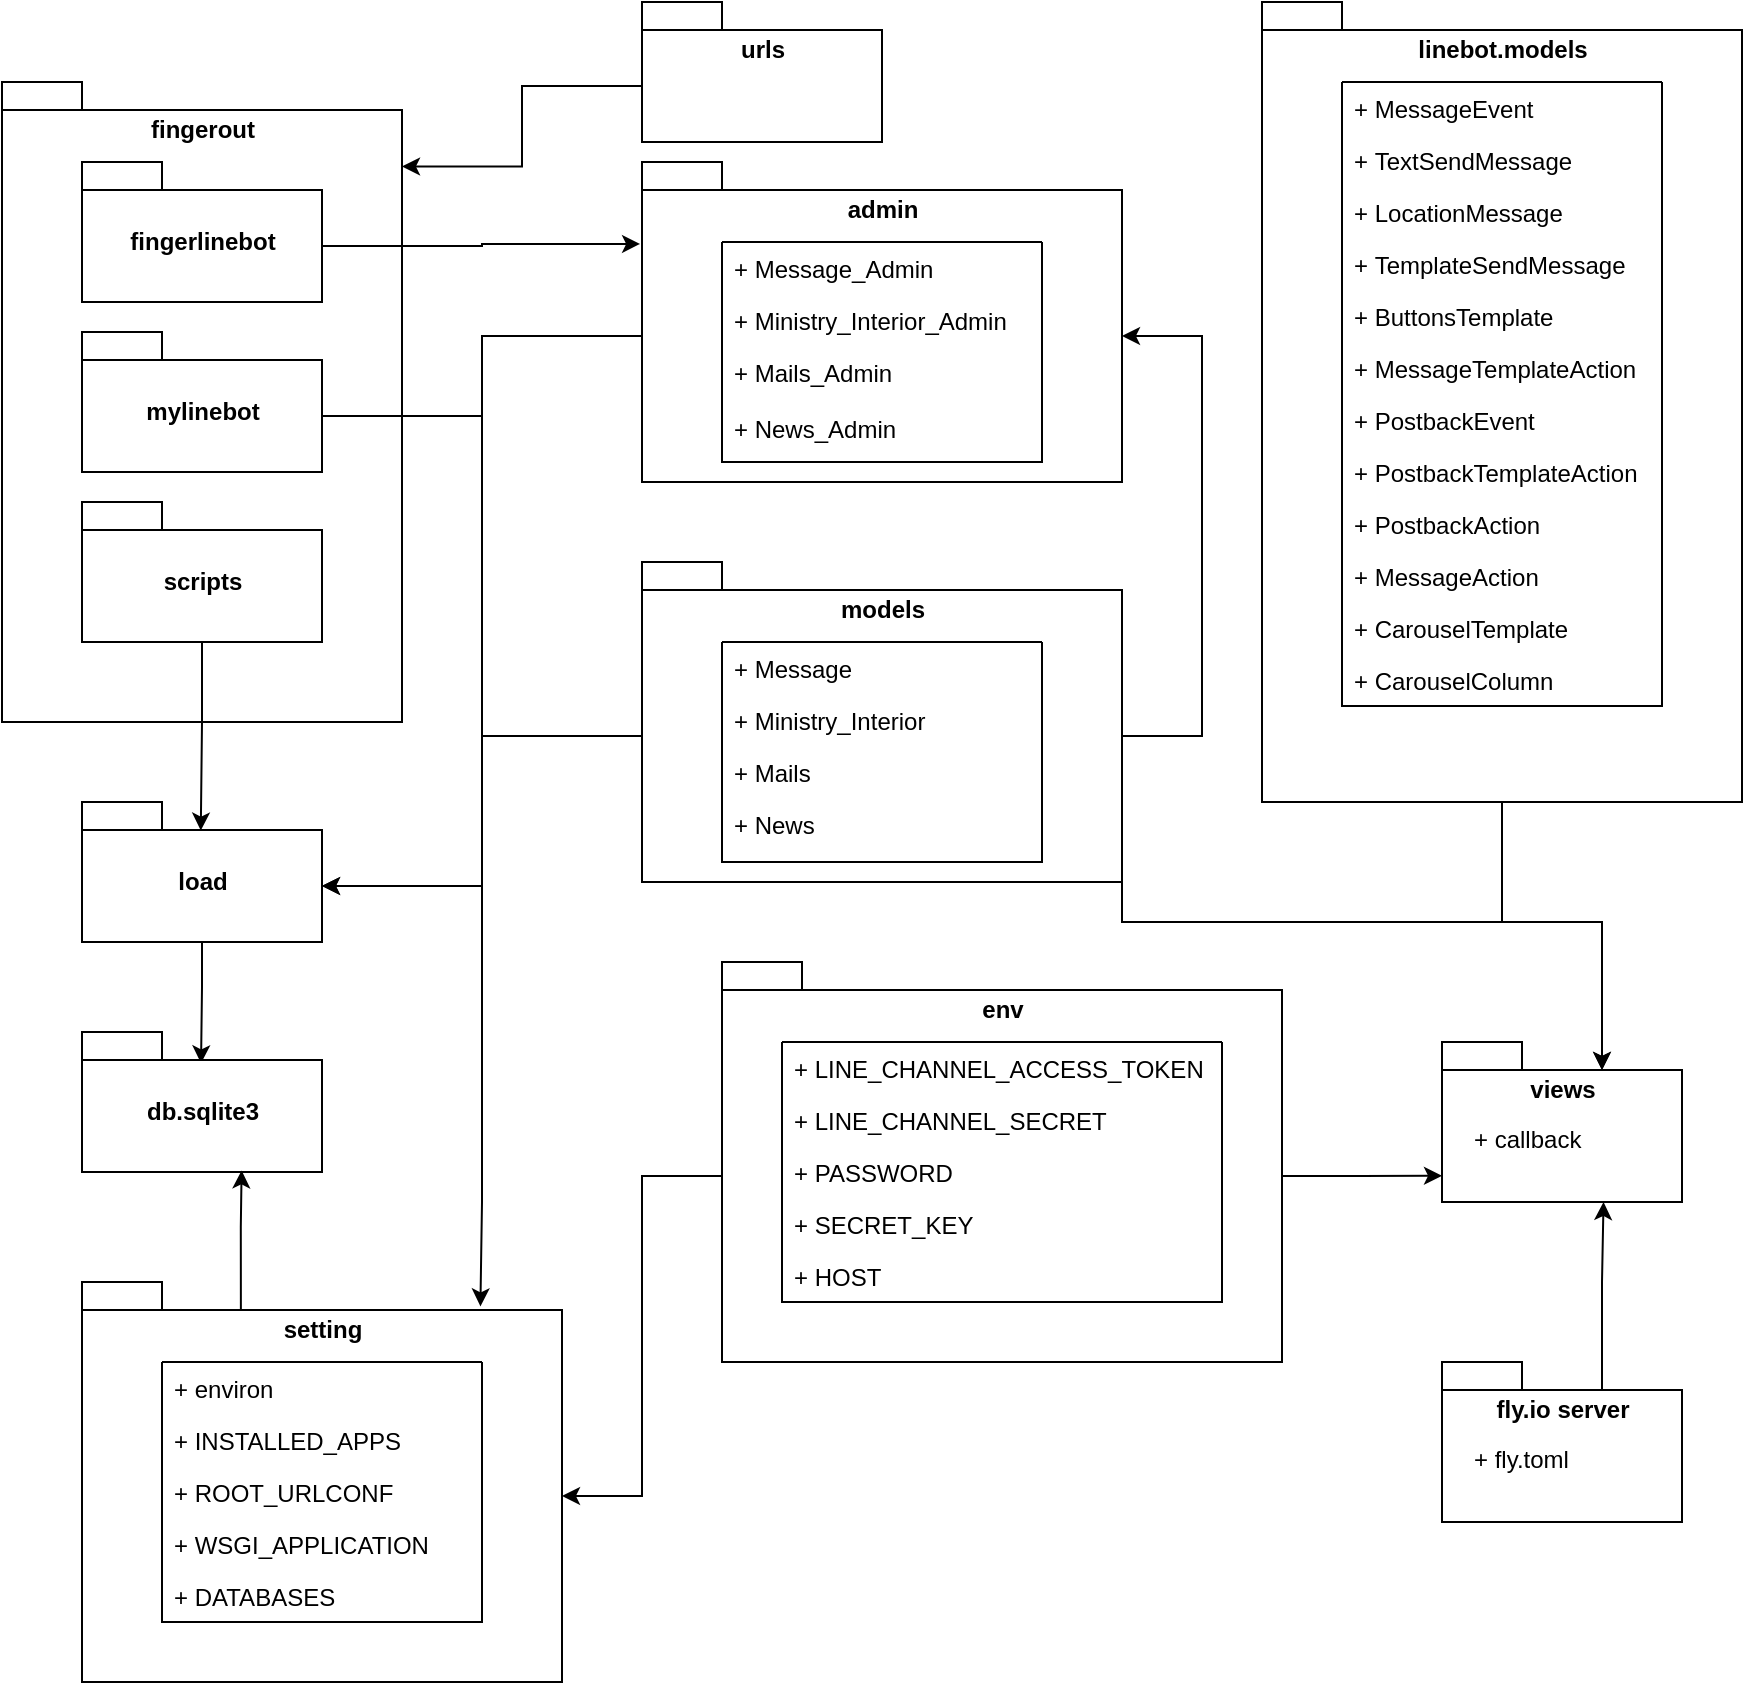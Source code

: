 <mxfile version="20.8.16" type="device"><diagram name="第 1 页" id="o8_8q3RGLIcS-zMnCqL8"><mxGraphModel dx="1727" dy="1010" grid="1" gridSize="10" guides="1" tooltips="1" connect="1" arrows="1" fold="1" page="1" pageScale="1" pageWidth="827" pageHeight="1169" math="0" shadow="0"><root><mxCell id="0"/><mxCell id="1" parent="0"/><mxCell id="ow9BjDyIOEUb10SPN5hb-1" value="fingerout" style="shape=folder;fontStyle=1;spacingTop=10;tabWidth=40;tabHeight=14;tabPosition=left;html=1;verticalAlign=top;align=center;" parent="1" vertex="1"><mxGeometry x="40" y="40" width="200" height="320" as="geometry"/></mxCell><mxCell id="ow9BjDyIOEUb10SPN5hb-17" style="edgeStyle=orthogonalEdgeStyle;rounded=0;orthogonalLoop=1;jettySize=auto;html=1;exitX=0;exitY=0;exitDx=120;exitDy=42;exitPerimeter=0;entryX=-0.004;entryY=0.256;entryDx=0;entryDy=0;entryPerimeter=0;" parent="1" source="ow9BjDyIOEUb10SPN5hb-3" target="ow9BjDyIOEUb10SPN5hb-16" edge="1"><mxGeometry relative="1" as="geometry"/></mxCell><mxCell id="ow9BjDyIOEUb10SPN5hb-3" value="fingerlinebot" style="shape=folder;fontStyle=1;spacingTop=10;tabWidth=40;tabHeight=14;tabPosition=left;html=1;verticalAlign=middle;" parent="1" vertex="1"><mxGeometry x="80" y="80" width="120" height="70" as="geometry"/></mxCell><mxCell id="MQAZoKuwyWe2zM3xqAxJ-31" style="edgeStyle=orthogonalEdgeStyle;rounded=0;orthogonalLoop=1;jettySize=auto;html=1;exitX=0;exitY=0;exitDx=120;exitDy=42;exitPerimeter=0;entryX=0.83;entryY=0.061;entryDx=0;entryDy=0;entryPerimeter=0;" edge="1" parent="1" source="ow9BjDyIOEUb10SPN5hb-10" target="MQAZoKuwyWe2zM3xqAxJ-1"><mxGeometry relative="1" as="geometry"><mxPoint x="280" y="600" as="targetPoint"/><Array as="points"><mxPoint x="280" y="207"/><mxPoint x="280" y="600"/></Array></mxGeometry></mxCell><mxCell id="ow9BjDyIOEUb10SPN5hb-10" value="mylinebot" style="shape=folder;fontStyle=1;spacingTop=10;tabWidth=40;tabHeight=14;tabPosition=left;html=1;verticalAlign=middle;" parent="1" vertex="1"><mxGeometry x="80" y="165" width="120" height="70" as="geometry"/></mxCell><mxCell id="ow9BjDyIOEUb10SPN5hb-75" style="edgeStyle=orthogonalEdgeStyle;rounded=0;orthogonalLoop=1;jettySize=auto;html=1;exitX=0.5;exitY=1;exitDx=0;exitDy=0;exitPerimeter=0;entryX=0.495;entryY=0.204;entryDx=0;entryDy=0;entryPerimeter=0;" parent="1" source="ow9BjDyIOEUb10SPN5hb-11" target="ow9BjDyIOEUb10SPN5hb-73" edge="1"><mxGeometry relative="1" as="geometry"/></mxCell><mxCell id="ow9BjDyIOEUb10SPN5hb-11" value="scripts" style="shape=folder;fontStyle=1;spacingTop=10;tabWidth=40;tabHeight=14;tabPosition=left;html=1;verticalAlign=middle;" parent="1" vertex="1"><mxGeometry x="80" y="250" width="120" height="70" as="geometry"/></mxCell><mxCell id="MQAZoKuwyWe2zM3xqAxJ-52" style="edgeStyle=orthogonalEdgeStyle;rounded=0;orthogonalLoop=1;jettySize=auto;html=1;exitX=0;exitY=0;exitDx=0;exitDy=87;exitPerimeter=0;entryX=0;entryY=0;entryDx=120;entryDy=42;entryPerimeter=0;" edge="1" parent="1" source="ow9BjDyIOEUb10SPN5hb-16" target="ow9BjDyIOEUb10SPN5hb-73"><mxGeometry relative="1" as="geometry"/></mxCell><mxCell id="ow9BjDyIOEUb10SPN5hb-16" value="admin" style="shape=folder;fontStyle=1;spacingTop=10;tabWidth=40;tabHeight=14;tabPosition=left;html=1;verticalAlign=top;align=center;" parent="1" vertex="1"><mxGeometry x="360" y="80" width="240" height="160" as="geometry"/></mxCell><mxCell id="ow9BjDyIOEUb10SPN5hb-21" value="" style="swimlane;fontStyle=0;childLayout=stackLayout;horizontal=1;startSize=0;fillColor=none;horizontalStack=0;resizeParent=1;resizeParentMax=0;resizeLast=0;collapsible=1;marginBottom=0;" parent="1" vertex="1"><mxGeometry x="400" y="120" width="160" height="110" as="geometry"/></mxCell><mxCell id="ow9BjDyIOEUb10SPN5hb-22" value="+ Message_Admin" style="text;strokeColor=none;fillColor=none;align=left;verticalAlign=top;spacingLeft=4;spacingRight=4;overflow=hidden;rotatable=0;points=[[0,0.5],[1,0.5]];portConstraint=eastwest;" parent="ow9BjDyIOEUb10SPN5hb-21" vertex="1"><mxGeometry width="160" height="26" as="geometry"/></mxCell><mxCell id="ow9BjDyIOEUb10SPN5hb-23" value="+ Ministry_Interior_Admin" style="text;strokeColor=none;fillColor=none;align=left;verticalAlign=top;spacingLeft=4;spacingRight=4;overflow=hidden;rotatable=0;points=[[0,0.5],[1,0.5]];portConstraint=eastwest;" parent="ow9BjDyIOEUb10SPN5hb-21" vertex="1"><mxGeometry y="26" width="160" height="26" as="geometry"/></mxCell><mxCell id="ow9BjDyIOEUb10SPN5hb-26" value="+ Mails_Admin" style="text;strokeColor=none;fillColor=none;align=left;verticalAlign=top;spacingLeft=4;spacingRight=4;overflow=hidden;rotatable=0;points=[[0,0.5],[1,0.5]];portConstraint=eastwest;" parent="ow9BjDyIOEUb10SPN5hb-21" vertex="1"><mxGeometry y="52" width="160" height="28" as="geometry"/></mxCell><mxCell id="ow9BjDyIOEUb10SPN5hb-24" value="+ News_Admin" style="text;strokeColor=none;fillColor=none;align=left;verticalAlign=top;spacingLeft=4;spacingRight=4;overflow=hidden;rotatable=0;points=[[0,0.5],[1,0.5]];portConstraint=eastwest;" parent="ow9BjDyIOEUb10SPN5hb-21" vertex="1"><mxGeometry y="80" width="160" height="30" as="geometry"/></mxCell><mxCell id="MQAZoKuwyWe2zM3xqAxJ-53" style="edgeStyle=orthogonalEdgeStyle;rounded=0;orthogonalLoop=1;jettySize=auto;html=1;exitX=0;exitY=0;exitDx=0;exitDy=87;exitPerimeter=0;entryX=0;entryY=0;entryDx=120;entryDy=42;entryPerimeter=0;" edge="1" parent="1" source="ow9BjDyIOEUb10SPN5hb-28" target="ow9BjDyIOEUb10SPN5hb-73"><mxGeometry relative="1" as="geometry"><mxPoint x="200" y="440" as="targetPoint"/></mxGeometry></mxCell><mxCell id="MQAZoKuwyWe2zM3xqAxJ-55" style="edgeStyle=orthogonalEdgeStyle;rounded=0;orthogonalLoop=1;jettySize=auto;html=1;exitX=0;exitY=0;exitDx=240;exitDy=87;exitPerimeter=0;entryX=0;entryY=0;entryDx=240;entryDy=87;entryPerimeter=0;" edge="1" parent="1" source="ow9BjDyIOEUb10SPN5hb-28" target="ow9BjDyIOEUb10SPN5hb-16"><mxGeometry relative="1" as="geometry"><Array as="points"><mxPoint x="640" y="367"/><mxPoint x="640" y="167"/></Array></mxGeometry></mxCell><mxCell id="MQAZoKuwyWe2zM3xqAxJ-63" style="edgeStyle=orthogonalEdgeStyle;rounded=0;orthogonalLoop=1;jettySize=auto;html=1;exitX=0;exitY=0;exitDx=240.0;exitDy=160;exitPerimeter=0;entryX=0;entryY=0;entryDx=80;entryDy=14;entryPerimeter=0;" edge="1" parent="1" source="ow9BjDyIOEUb10SPN5hb-28" target="ow9BjDyIOEUb10SPN5hb-37"><mxGeometry relative="1" as="geometry"><Array as="points"><mxPoint x="600" y="460"/><mxPoint x="840" y="460"/></Array></mxGeometry></mxCell><mxCell id="ow9BjDyIOEUb10SPN5hb-28" value="models" style="shape=folder;fontStyle=1;spacingTop=10;tabWidth=40;tabHeight=14;tabPosition=left;html=1;verticalAlign=top;align=center;" parent="1" vertex="1"><mxGeometry x="360" y="280" width="240" height="160" as="geometry"/></mxCell><mxCell id="ow9BjDyIOEUb10SPN5hb-29" value="" style="swimlane;fontStyle=0;childLayout=stackLayout;horizontal=1;startSize=0;fillColor=none;horizontalStack=0;resizeParent=1;resizeParentMax=0;resizeLast=0;collapsible=1;marginBottom=0;" parent="1" vertex="1"><mxGeometry x="400" y="320" width="160" height="110" as="geometry"/></mxCell><mxCell id="ow9BjDyIOEUb10SPN5hb-30" value="+ Message" style="text;strokeColor=none;fillColor=none;align=left;verticalAlign=top;spacingLeft=4;spacingRight=4;overflow=hidden;rotatable=0;points=[[0,0.5],[1,0.5]];portConstraint=eastwest;" parent="ow9BjDyIOEUb10SPN5hb-29" vertex="1"><mxGeometry width="160" height="26" as="geometry"/></mxCell><mxCell id="ow9BjDyIOEUb10SPN5hb-31" value="+ Ministry_Interior" style="text;strokeColor=none;fillColor=none;align=left;verticalAlign=top;spacingLeft=4;spacingRight=4;overflow=hidden;rotatable=0;points=[[0,0.5],[1,0.5]];portConstraint=eastwest;" parent="ow9BjDyIOEUb10SPN5hb-29" vertex="1"><mxGeometry y="26" width="160" height="26" as="geometry"/></mxCell><mxCell id="ow9BjDyIOEUb10SPN5hb-32" value="+ Mails" style="text;strokeColor=none;fillColor=none;align=left;verticalAlign=top;spacingLeft=4;spacingRight=4;overflow=hidden;rotatable=0;points=[[0,0.5],[1,0.5]];portConstraint=eastwest;" parent="ow9BjDyIOEUb10SPN5hb-29" vertex="1"><mxGeometry y="52" width="160" height="26" as="geometry"/></mxCell><mxCell id="ow9BjDyIOEUb10SPN5hb-33" value="+ News" style="text;strokeColor=none;fillColor=none;align=left;verticalAlign=top;spacingLeft=4;spacingRight=4;overflow=hidden;rotatable=0;points=[[0,0.5],[1,0.5]];portConstraint=eastwest;" parent="ow9BjDyIOEUb10SPN5hb-29" vertex="1"><mxGeometry y="78" width="160" height="32" as="geometry"/></mxCell><mxCell id="ow9BjDyIOEUb10SPN5hb-37" value="views" style="shape=folder;fontStyle=1;spacingTop=10;tabWidth=40;tabHeight=14;tabPosition=left;html=1;verticalAlign=top;align=center;" parent="1" vertex="1"><mxGeometry x="760" y="520" width="120" height="80" as="geometry"/></mxCell><mxCell id="MQAZoKuwyWe2zM3xqAxJ-64" style="edgeStyle=orthogonalEdgeStyle;rounded=0;orthogonalLoop=1;jettySize=auto;html=1;exitX=0.5;exitY=1;exitDx=0;exitDy=0;exitPerimeter=0;entryX=0;entryY=0;entryDx=80;entryDy=14;entryPerimeter=0;" edge="1" parent="1" source="ow9BjDyIOEUb10SPN5hb-44" target="ow9BjDyIOEUb10SPN5hb-37"><mxGeometry relative="1" as="geometry"/></mxCell><mxCell id="ow9BjDyIOEUb10SPN5hb-44" value="linebot.models" style="shape=folder;fontStyle=1;spacingTop=10;tabWidth=40;tabHeight=14;tabPosition=left;html=1;verticalAlign=top;align=center;" parent="1" vertex="1"><mxGeometry x="670" width="240" height="400" as="geometry"/></mxCell><mxCell id="ow9BjDyIOEUb10SPN5hb-46" value="" style="swimlane;fontStyle=0;childLayout=stackLayout;horizontal=1;startSize=0;fillColor=none;horizontalStack=0;resizeParent=1;resizeParentMax=0;resizeLast=0;collapsible=1;marginBottom=0;" parent="1" vertex="1"><mxGeometry x="710" y="40" width="160" height="312" as="geometry"/></mxCell><mxCell id="ow9BjDyIOEUb10SPN5hb-47" value="+ MessageEvent" style="text;strokeColor=none;fillColor=none;align=left;verticalAlign=top;spacingLeft=4;spacingRight=4;overflow=hidden;rotatable=0;points=[[0,0.5],[1,0.5]];portConstraint=eastwest;" parent="ow9BjDyIOEUb10SPN5hb-46" vertex="1"><mxGeometry width="160" height="26" as="geometry"/></mxCell><mxCell id="ow9BjDyIOEUb10SPN5hb-48" value="+ TextSendMessage" style="text;strokeColor=none;fillColor=none;align=left;verticalAlign=top;spacingLeft=4;spacingRight=4;overflow=hidden;rotatable=0;points=[[0,0.5],[1,0.5]];portConstraint=eastwest;" parent="ow9BjDyIOEUb10SPN5hb-46" vertex="1"><mxGeometry y="26" width="160" height="26" as="geometry"/></mxCell><mxCell id="ow9BjDyIOEUb10SPN5hb-49" value="+ LocationMessage" style="text;strokeColor=none;fillColor=none;align=left;verticalAlign=top;spacingLeft=4;spacingRight=4;overflow=hidden;rotatable=0;points=[[0,0.5],[1,0.5]];portConstraint=eastwest;" parent="ow9BjDyIOEUb10SPN5hb-46" vertex="1"><mxGeometry y="52" width="160" height="26" as="geometry"/></mxCell><mxCell id="ow9BjDyIOEUb10SPN5hb-56" value="+ TemplateSendMessage" style="text;strokeColor=none;fillColor=none;align=left;verticalAlign=top;spacingLeft=4;spacingRight=4;overflow=hidden;rotatable=0;points=[[0,0.5],[1,0.5]];portConstraint=eastwest;" parent="ow9BjDyIOEUb10SPN5hb-46" vertex="1"><mxGeometry y="78" width="160" height="26" as="geometry"/></mxCell><mxCell id="ow9BjDyIOEUb10SPN5hb-60" value="+ ButtonsTemplate" style="text;strokeColor=none;fillColor=none;align=left;verticalAlign=top;spacingLeft=4;spacingRight=4;overflow=hidden;rotatable=0;points=[[0,0.5],[1,0.5]];portConstraint=eastwest;" parent="ow9BjDyIOEUb10SPN5hb-46" vertex="1"><mxGeometry y="104" width="160" height="26" as="geometry"/></mxCell><mxCell id="ow9BjDyIOEUb10SPN5hb-61" value="+ MessageTemplateAction" style="text;strokeColor=none;fillColor=none;align=left;verticalAlign=top;spacingLeft=4;spacingRight=4;overflow=hidden;rotatable=0;points=[[0,0.5],[1,0.5]];portConstraint=eastwest;" parent="ow9BjDyIOEUb10SPN5hb-46" vertex="1"><mxGeometry y="130" width="160" height="26" as="geometry"/></mxCell><mxCell id="ow9BjDyIOEUb10SPN5hb-59" value="+ PostbackEvent" style="text;strokeColor=none;fillColor=none;align=left;verticalAlign=top;spacingLeft=4;spacingRight=4;overflow=hidden;rotatable=0;points=[[0,0.5],[1,0.5]];portConstraint=eastwest;" parent="ow9BjDyIOEUb10SPN5hb-46" vertex="1"><mxGeometry y="156" width="160" height="26" as="geometry"/></mxCell><mxCell id="ow9BjDyIOEUb10SPN5hb-58" value="+ PostbackTemplateAction" style="text;strokeColor=none;fillColor=none;align=left;verticalAlign=top;spacingLeft=4;spacingRight=4;overflow=hidden;rotatable=0;points=[[0,0.5],[1,0.5]];portConstraint=eastwest;" parent="ow9BjDyIOEUb10SPN5hb-46" vertex="1"><mxGeometry y="182" width="160" height="26" as="geometry"/></mxCell><mxCell id="ow9BjDyIOEUb10SPN5hb-57" value="+ PostbackAction" style="text;strokeColor=none;fillColor=none;align=left;verticalAlign=top;spacingLeft=4;spacingRight=4;overflow=hidden;rotatable=0;points=[[0,0.5],[1,0.5]];portConstraint=eastwest;" parent="ow9BjDyIOEUb10SPN5hb-46" vertex="1"><mxGeometry y="208" width="160" height="26" as="geometry"/></mxCell><mxCell id="ow9BjDyIOEUb10SPN5hb-62" value="+ MessageAction" style="text;strokeColor=none;fillColor=none;align=left;verticalAlign=top;spacingLeft=4;spacingRight=4;overflow=hidden;rotatable=0;points=[[0,0.5],[1,0.5]];portConstraint=eastwest;" parent="ow9BjDyIOEUb10SPN5hb-46" vertex="1"><mxGeometry y="234" width="160" height="26" as="geometry"/></mxCell><mxCell id="ow9BjDyIOEUb10SPN5hb-65" value="+ CarouselTemplate" style="text;strokeColor=none;fillColor=none;align=left;verticalAlign=top;spacingLeft=4;spacingRight=4;overflow=hidden;rotatable=0;points=[[0,0.5],[1,0.5]];portConstraint=eastwest;" parent="ow9BjDyIOEUb10SPN5hb-46" vertex="1"><mxGeometry y="260" width="160" height="26" as="geometry"/></mxCell><mxCell id="ow9BjDyIOEUb10SPN5hb-63" value="+ CarouselColumn" style="text;strokeColor=none;fillColor=none;align=left;verticalAlign=top;spacingLeft=4;spacingRight=4;overflow=hidden;rotatable=0;points=[[0,0.5],[1,0.5]];portConstraint=eastwest;" parent="ow9BjDyIOEUb10SPN5hb-46" vertex="1"><mxGeometry y="286" width="160" height="26" as="geometry"/></mxCell><mxCell id="MQAZoKuwyWe2zM3xqAxJ-5" style="edgeStyle=orthogonalEdgeStyle;rounded=0;orthogonalLoop=1;jettySize=auto;html=1;exitX=0.5;exitY=1;exitDx=0;exitDy=0;exitPerimeter=0;entryX=0.496;entryY=0.224;entryDx=0;entryDy=0;entryPerimeter=0;" edge="1" parent="1" source="ow9BjDyIOEUb10SPN5hb-73" target="MQAZoKuwyWe2zM3xqAxJ-4"><mxGeometry relative="1" as="geometry"><mxPoint x="140" y="520" as="targetPoint"/></mxGeometry></mxCell><mxCell id="ow9BjDyIOEUb10SPN5hb-73" value="load" style="shape=folder;fontStyle=1;spacingTop=10;tabWidth=40;tabHeight=14;tabPosition=left;html=1;" parent="1" vertex="1"><mxGeometry x="80" y="400" width="120" height="70" as="geometry"/></mxCell><mxCell id="MQAZoKuwyWe2zM3xqAxJ-1" value="setting" style="shape=folder;fontStyle=1;spacingTop=10;tabWidth=40;tabHeight=14;tabPosition=left;html=1;verticalAlign=top;" vertex="1" parent="1"><mxGeometry x="80" y="640" width="240" height="200" as="geometry"/></mxCell><mxCell id="MQAZoKuwyWe2zM3xqAxJ-4" value="db.sqlite3" style="shape=folder;fontStyle=1;spacingTop=10;tabWidth=40;tabHeight=14;tabPosition=left;html=1;" vertex="1" parent="1"><mxGeometry x="80" y="515" width="120" height="70" as="geometry"/></mxCell><mxCell id="MQAZoKuwyWe2zM3xqAxJ-7" value="" style="swimlane;fontStyle=0;childLayout=stackLayout;horizontal=1;startSize=0;fillColor=none;horizontalStack=0;resizeParent=1;resizeParentMax=0;resizeLast=0;collapsible=1;marginBottom=0;" vertex="1" parent="1"><mxGeometry x="120" y="680" width="160" height="130" as="geometry"/></mxCell><mxCell id="MQAZoKuwyWe2zM3xqAxJ-8" value="+ environ" style="text;strokeColor=none;fillColor=none;align=left;verticalAlign=top;spacingLeft=4;spacingRight=4;overflow=hidden;rotatable=0;points=[[0,0.5],[1,0.5]];portConstraint=eastwest;" vertex="1" parent="MQAZoKuwyWe2zM3xqAxJ-7"><mxGeometry width="160" height="26" as="geometry"/></mxCell><mxCell id="MQAZoKuwyWe2zM3xqAxJ-14" value="+ INSTALLED_APPS" style="text;strokeColor=none;fillColor=none;align=left;verticalAlign=top;spacingLeft=4;spacingRight=4;overflow=hidden;rotatable=0;points=[[0,0.5],[1,0.5]];portConstraint=eastwest;" vertex="1" parent="MQAZoKuwyWe2zM3xqAxJ-7"><mxGeometry y="26" width="160" height="26" as="geometry"/></mxCell><mxCell id="MQAZoKuwyWe2zM3xqAxJ-9" value="+ ROOT_URLCONF" style="text;strokeColor=none;fillColor=none;align=left;verticalAlign=top;spacingLeft=4;spacingRight=4;overflow=hidden;rotatable=0;points=[[0,0.5],[1,0.5]];portConstraint=eastwest;" vertex="1" parent="MQAZoKuwyWe2zM3xqAxJ-7"><mxGeometry y="52" width="160" height="26" as="geometry"/></mxCell><mxCell id="MQAZoKuwyWe2zM3xqAxJ-10" value="+ WSGI_APPLICATION" style="text;strokeColor=none;fillColor=none;align=left;verticalAlign=top;spacingLeft=4;spacingRight=4;overflow=hidden;rotatable=0;points=[[0,0.5],[1,0.5]];portConstraint=eastwest;" vertex="1" parent="MQAZoKuwyWe2zM3xqAxJ-7"><mxGeometry y="78" width="160" height="26" as="geometry"/></mxCell><mxCell id="MQAZoKuwyWe2zM3xqAxJ-11" value="+ DATABASES" style="text;strokeColor=none;fillColor=none;align=left;verticalAlign=top;spacingLeft=4;spacingRight=4;overflow=hidden;rotatable=0;points=[[0,0.5],[1,0.5]];portConstraint=eastwest;" vertex="1" parent="MQAZoKuwyWe2zM3xqAxJ-7"><mxGeometry y="104" width="160" height="26" as="geometry"/></mxCell><mxCell id="MQAZoKuwyWe2zM3xqAxJ-32" style="edgeStyle=orthogonalEdgeStyle;rounded=0;orthogonalLoop=1;jettySize=auto;html=1;exitX=0;exitY=0;exitDx=0;exitDy=107;exitPerimeter=0;entryX=0;entryY=0;entryDx=240;entryDy=107;entryPerimeter=0;" edge="1" parent="1" source="MQAZoKuwyWe2zM3xqAxJ-18" target="MQAZoKuwyWe2zM3xqAxJ-1"><mxGeometry relative="1" as="geometry"/></mxCell><mxCell id="MQAZoKuwyWe2zM3xqAxJ-61" style="edgeStyle=orthogonalEdgeStyle;rounded=0;orthogonalLoop=1;jettySize=auto;html=1;exitX=0;exitY=0;exitDx=280;exitDy=107;exitPerimeter=0;entryX=0;entryY=0.836;entryDx=0;entryDy=0;entryPerimeter=0;" edge="1" parent="1" source="MQAZoKuwyWe2zM3xqAxJ-18" target="ow9BjDyIOEUb10SPN5hb-37"><mxGeometry relative="1" as="geometry"/></mxCell><mxCell id="MQAZoKuwyWe2zM3xqAxJ-18" value="env" style="shape=folder;fontStyle=1;spacingTop=10;tabWidth=40;tabHeight=14;tabPosition=left;html=1;verticalAlign=top;" vertex="1" parent="1"><mxGeometry x="400" y="480" width="280" height="200" as="geometry"/></mxCell><mxCell id="MQAZoKuwyWe2zM3xqAxJ-19" value="" style="swimlane;fontStyle=0;childLayout=stackLayout;horizontal=1;startSize=0;fillColor=none;horizontalStack=0;resizeParent=1;resizeParentMax=0;resizeLast=0;collapsible=1;marginBottom=0;" vertex="1" parent="1"><mxGeometry x="430" y="520" width="220" height="130" as="geometry"/></mxCell><mxCell id="MQAZoKuwyWe2zM3xqAxJ-20" value="+ LINE_CHANNEL_ACCESS_TOKEN" style="text;strokeColor=none;fillColor=none;align=left;verticalAlign=top;spacingLeft=4;spacingRight=4;overflow=hidden;rotatable=0;points=[[0,0.5],[1,0.5]];portConstraint=eastwest;" vertex="1" parent="MQAZoKuwyWe2zM3xqAxJ-19"><mxGeometry width="220" height="26" as="geometry"/></mxCell><mxCell id="MQAZoKuwyWe2zM3xqAxJ-21" value="+ LINE_CHANNEL_SECRET" style="text;strokeColor=none;fillColor=none;align=left;verticalAlign=top;spacingLeft=4;spacingRight=4;overflow=hidden;rotatable=0;points=[[0,0.5],[1,0.5]];portConstraint=eastwest;" vertex="1" parent="MQAZoKuwyWe2zM3xqAxJ-19"><mxGeometry y="26" width="220" height="26" as="geometry"/></mxCell><mxCell id="MQAZoKuwyWe2zM3xqAxJ-22" value="+ PASSWORD" style="text;strokeColor=none;fillColor=none;align=left;verticalAlign=top;spacingLeft=4;spacingRight=4;overflow=hidden;rotatable=0;points=[[0,0.5],[1,0.5]];portConstraint=eastwest;" vertex="1" parent="MQAZoKuwyWe2zM3xqAxJ-19"><mxGeometry y="52" width="220" height="26" as="geometry"/></mxCell><mxCell id="MQAZoKuwyWe2zM3xqAxJ-23" value="+ SECRET_KEY" style="text;strokeColor=none;fillColor=none;align=left;verticalAlign=top;spacingLeft=4;spacingRight=4;overflow=hidden;rotatable=0;points=[[0,0.5],[1,0.5]];portConstraint=eastwest;" vertex="1" parent="MQAZoKuwyWe2zM3xqAxJ-19"><mxGeometry y="78" width="220" height="26" as="geometry"/></mxCell><mxCell id="MQAZoKuwyWe2zM3xqAxJ-24" value="+ HOST" style="text;strokeColor=none;fillColor=none;align=left;verticalAlign=top;spacingLeft=4;spacingRight=4;overflow=hidden;rotatable=0;points=[[0,0.5],[1,0.5]];portConstraint=eastwest;" vertex="1" parent="MQAZoKuwyWe2zM3xqAxJ-19"><mxGeometry y="104" width="220" height="26" as="geometry"/></mxCell><mxCell id="MQAZoKuwyWe2zM3xqAxJ-38" style="edgeStyle=orthogonalEdgeStyle;rounded=0;orthogonalLoop=1;jettySize=auto;html=1;exitX=0.331;exitY=0.068;exitDx=0;exitDy=0;exitPerimeter=0;entryX=0.665;entryY=0.989;entryDx=0;entryDy=0;entryPerimeter=0;" edge="1" parent="1" source="MQAZoKuwyWe2zM3xqAxJ-1" target="MQAZoKuwyWe2zM3xqAxJ-4"><mxGeometry relative="1" as="geometry"><mxPoint x="100" y="640" as="sourcePoint"/><mxPoint x="100.52" y="584.65" as="targetPoint"/></mxGeometry></mxCell><mxCell id="MQAZoKuwyWe2zM3xqAxJ-41" style="edgeStyle=orthogonalEdgeStyle;rounded=0;orthogonalLoop=1;jettySize=auto;html=1;exitX=0;exitY=0;exitDx=0;exitDy=42;exitPerimeter=0;entryX=1;entryY=0.132;entryDx=0;entryDy=0;entryPerimeter=0;" edge="1" parent="1" source="MQAZoKuwyWe2zM3xqAxJ-39" target="ow9BjDyIOEUb10SPN5hb-1"><mxGeometry relative="1" as="geometry"/></mxCell><mxCell id="MQAZoKuwyWe2zM3xqAxJ-39" value="urls" style="shape=folder;fontStyle=1;spacingTop=10;tabWidth=40;tabHeight=14;tabPosition=left;html=1;verticalAlign=top;" vertex="1" parent="1"><mxGeometry x="360" width="120" height="70" as="geometry"/></mxCell><mxCell id="MQAZoKuwyWe2zM3xqAxJ-65" style="edgeStyle=orthogonalEdgeStyle;rounded=0;orthogonalLoop=1;jettySize=auto;html=1;exitX=0;exitY=0;exitDx=80;exitDy=14;exitPerimeter=0;entryX=0.673;entryY=1;entryDx=0;entryDy=0;entryPerimeter=0;" edge="1" parent="1" source="MQAZoKuwyWe2zM3xqAxJ-45" target="ow9BjDyIOEUb10SPN5hb-37"><mxGeometry relative="1" as="geometry"/></mxCell><mxCell id="MQAZoKuwyWe2zM3xqAxJ-45" value="fly.io server" style="shape=folder;fontStyle=1;spacingTop=10;tabWidth=40;tabHeight=14;tabPosition=left;html=1;verticalAlign=top;" vertex="1" parent="1"><mxGeometry x="760" y="680" width="120" height="80" as="geometry"/></mxCell><mxCell id="MQAZoKuwyWe2zM3xqAxJ-47" value="+ fly.toml" style="text;strokeColor=none;fillColor=none;align=left;verticalAlign=top;spacingLeft=4;spacingRight=4;overflow=hidden;rotatable=0;points=[[0,0.5],[1,0.5]];portConstraint=eastwest;" vertex="1" parent="1"><mxGeometry x="770" y="715" width="90" height="26" as="geometry"/></mxCell><mxCell id="MQAZoKuwyWe2zM3xqAxJ-51" value="+ callback" style="text;strokeColor=none;fillColor=none;align=left;verticalAlign=top;spacingLeft=4;spacingRight=4;overflow=hidden;rotatable=0;points=[[0,0.5],[1,0.5]];portConstraint=eastwest;" vertex="1" parent="1"><mxGeometry x="770" y="555" width="80" height="26" as="geometry"/></mxCell></root></mxGraphModel></diagram></mxfile>
